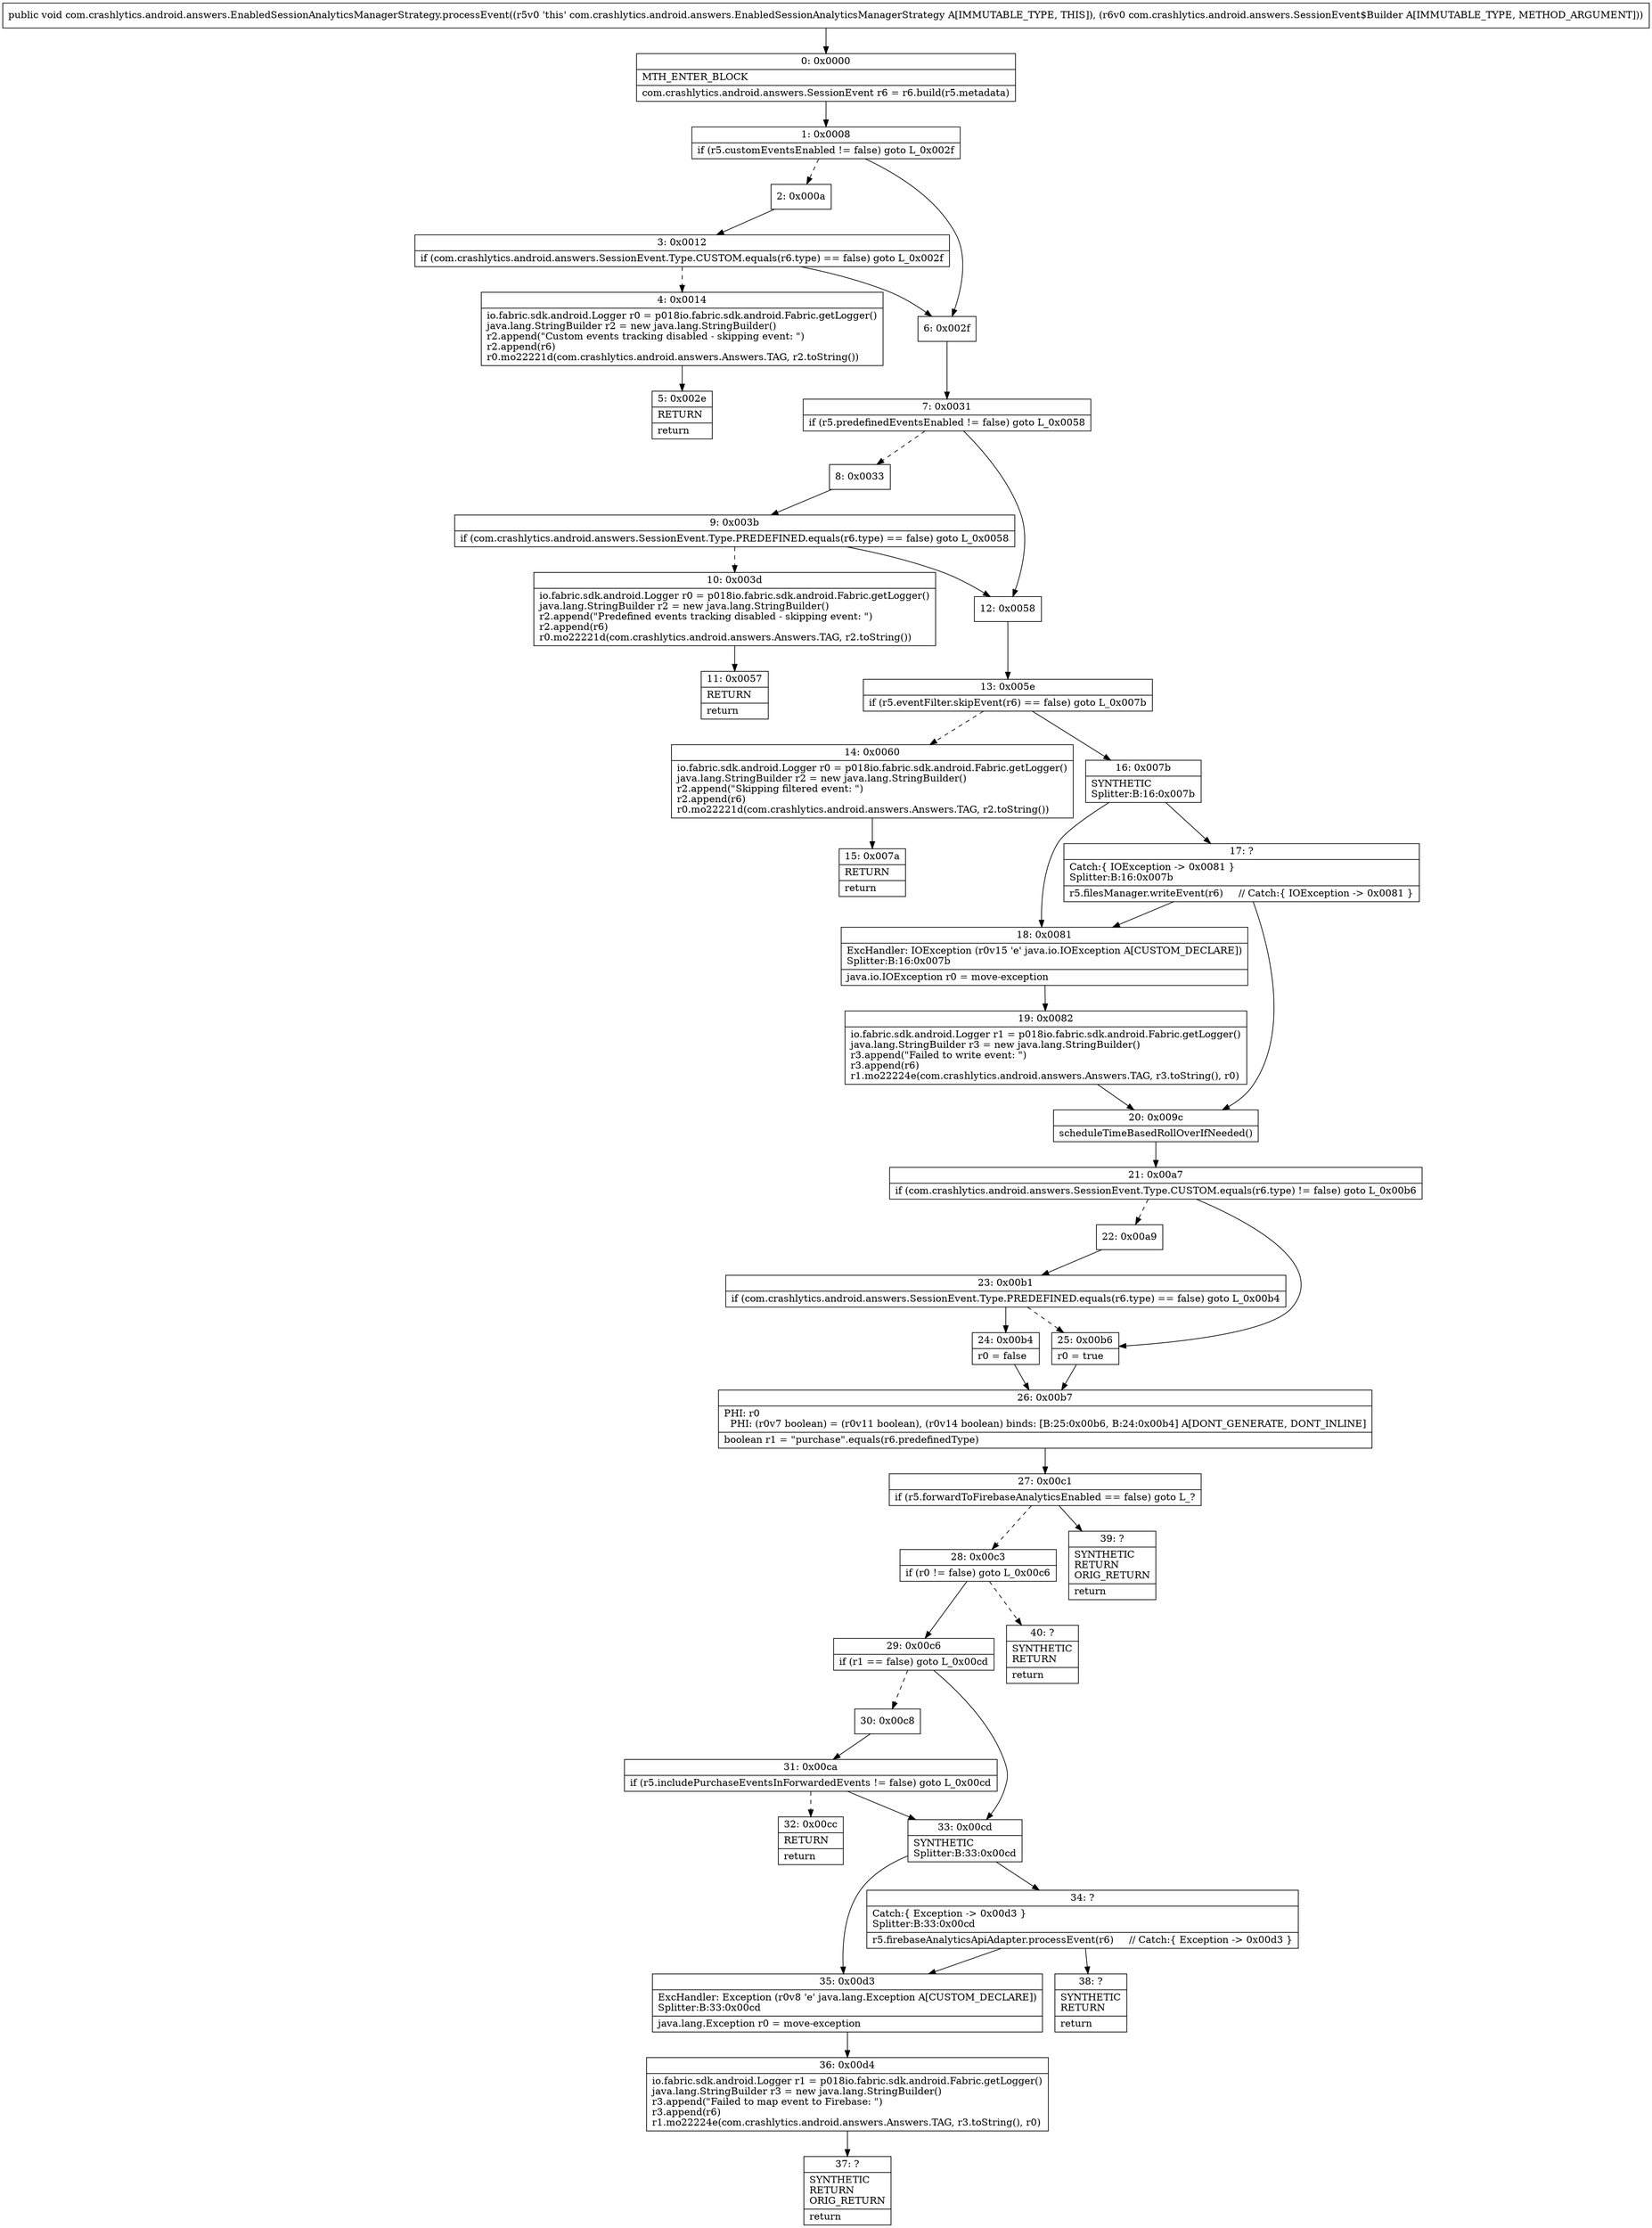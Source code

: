 digraph "CFG forcom.crashlytics.android.answers.EnabledSessionAnalyticsManagerStrategy.processEvent(Lcom\/crashlytics\/android\/answers\/SessionEvent$Builder;)V" {
Node_0 [shape=record,label="{0\:\ 0x0000|MTH_ENTER_BLOCK\l|com.crashlytics.android.answers.SessionEvent r6 = r6.build(r5.metadata)\l}"];
Node_1 [shape=record,label="{1\:\ 0x0008|if (r5.customEventsEnabled != false) goto L_0x002f\l}"];
Node_2 [shape=record,label="{2\:\ 0x000a}"];
Node_3 [shape=record,label="{3\:\ 0x0012|if (com.crashlytics.android.answers.SessionEvent.Type.CUSTOM.equals(r6.type) == false) goto L_0x002f\l}"];
Node_4 [shape=record,label="{4\:\ 0x0014|io.fabric.sdk.android.Logger r0 = p018io.fabric.sdk.android.Fabric.getLogger()\ljava.lang.StringBuilder r2 = new java.lang.StringBuilder()\lr2.append(\"Custom events tracking disabled \- skipping event: \")\lr2.append(r6)\lr0.mo22221d(com.crashlytics.android.answers.Answers.TAG, r2.toString())\l}"];
Node_5 [shape=record,label="{5\:\ 0x002e|RETURN\l|return\l}"];
Node_6 [shape=record,label="{6\:\ 0x002f}"];
Node_7 [shape=record,label="{7\:\ 0x0031|if (r5.predefinedEventsEnabled != false) goto L_0x0058\l}"];
Node_8 [shape=record,label="{8\:\ 0x0033}"];
Node_9 [shape=record,label="{9\:\ 0x003b|if (com.crashlytics.android.answers.SessionEvent.Type.PREDEFINED.equals(r6.type) == false) goto L_0x0058\l}"];
Node_10 [shape=record,label="{10\:\ 0x003d|io.fabric.sdk.android.Logger r0 = p018io.fabric.sdk.android.Fabric.getLogger()\ljava.lang.StringBuilder r2 = new java.lang.StringBuilder()\lr2.append(\"Predefined events tracking disabled \- skipping event: \")\lr2.append(r6)\lr0.mo22221d(com.crashlytics.android.answers.Answers.TAG, r2.toString())\l}"];
Node_11 [shape=record,label="{11\:\ 0x0057|RETURN\l|return\l}"];
Node_12 [shape=record,label="{12\:\ 0x0058}"];
Node_13 [shape=record,label="{13\:\ 0x005e|if (r5.eventFilter.skipEvent(r6) == false) goto L_0x007b\l}"];
Node_14 [shape=record,label="{14\:\ 0x0060|io.fabric.sdk.android.Logger r0 = p018io.fabric.sdk.android.Fabric.getLogger()\ljava.lang.StringBuilder r2 = new java.lang.StringBuilder()\lr2.append(\"Skipping filtered event: \")\lr2.append(r6)\lr0.mo22221d(com.crashlytics.android.answers.Answers.TAG, r2.toString())\l}"];
Node_15 [shape=record,label="{15\:\ 0x007a|RETURN\l|return\l}"];
Node_16 [shape=record,label="{16\:\ 0x007b|SYNTHETIC\lSplitter:B:16:0x007b\l}"];
Node_17 [shape=record,label="{17\:\ ?|Catch:\{ IOException \-\> 0x0081 \}\lSplitter:B:16:0x007b\l|r5.filesManager.writeEvent(r6)     \/\/ Catch:\{ IOException \-\> 0x0081 \}\l}"];
Node_18 [shape=record,label="{18\:\ 0x0081|ExcHandler: IOException (r0v15 'e' java.io.IOException A[CUSTOM_DECLARE])\lSplitter:B:16:0x007b\l|java.io.IOException r0 = move\-exception\l}"];
Node_19 [shape=record,label="{19\:\ 0x0082|io.fabric.sdk.android.Logger r1 = p018io.fabric.sdk.android.Fabric.getLogger()\ljava.lang.StringBuilder r3 = new java.lang.StringBuilder()\lr3.append(\"Failed to write event: \")\lr3.append(r6)\lr1.mo22224e(com.crashlytics.android.answers.Answers.TAG, r3.toString(), r0)\l}"];
Node_20 [shape=record,label="{20\:\ 0x009c|scheduleTimeBasedRollOverIfNeeded()\l}"];
Node_21 [shape=record,label="{21\:\ 0x00a7|if (com.crashlytics.android.answers.SessionEvent.Type.CUSTOM.equals(r6.type) != false) goto L_0x00b6\l}"];
Node_22 [shape=record,label="{22\:\ 0x00a9}"];
Node_23 [shape=record,label="{23\:\ 0x00b1|if (com.crashlytics.android.answers.SessionEvent.Type.PREDEFINED.equals(r6.type) == false) goto L_0x00b4\l}"];
Node_24 [shape=record,label="{24\:\ 0x00b4|r0 = false\l}"];
Node_25 [shape=record,label="{25\:\ 0x00b6|r0 = true\l}"];
Node_26 [shape=record,label="{26\:\ 0x00b7|PHI: r0 \l  PHI: (r0v7 boolean) = (r0v11 boolean), (r0v14 boolean) binds: [B:25:0x00b6, B:24:0x00b4] A[DONT_GENERATE, DONT_INLINE]\l|boolean r1 = \"purchase\".equals(r6.predefinedType)\l}"];
Node_27 [shape=record,label="{27\:\ 0x00c1|if (r5.forwardToFirebaseAnalyticsEnabled == false) goto L_?\l}"];
Node_28 [shape=record,label="{28\:\ 0x00c3|if (r0 != false) goto L_0x00c6\l}"];
Node_29 [shape=record,label="{29\:\ 0x00c6|if (r1 == false) goto L_0x00cd\l}"];
Node_30 [shape=record,label="{30\:\ 0x00c8}"];
Node_31 [shape=record,label="{31\:\ 0x00ca|if (r5.includePurchaseEventsInForwardedEvents != false) goto L_0x00cd\l}"];
Node_32 [shape=record,label="{32\:\ 0x00cc|RETURN\l|return\l}"];
Node_33 [shape=record,label="{33\:\ 0x00cd|SYNTHETIC\lSplitter:B:33:0x00cd\l}"];
Node_34 [shape=record,label="{34\:\ ?|Catch:\{ Exception \-\> 0x00d3 \}\lSplitter:B:33:0x00cd\l|r5.firebaseAnalyticsApiAdapter.processEvent(r6)     \/\/ Catch:\{ Exception \-\> 0x00d3 \}\l}"];
Node_35 [shape=record,label="{35\:\ 0x00d3|ExcHandler: Exception (r0v8 'e' java.lang.Exception A[CUSTOM_DECLARE])\lSplitter:B:33:0x00cd\l|java.lang.Exception r0 = move\-exception\l}"];
Node_36 [shape=record,label="{36\:\ 0x00d4|io.fabric.sdk.android.Logger r1 = p018io.fabric.sdk.android.Fabric.getLogger()\ljava.lang.StringBuilder r3 = new java.lang.StringBuilder()\lr3.append(\"Failed to map event to Firebase: \")\lr3.append(r6)\lr1.mo22224e(com.crashlytics.android.answers.Answers.TAG, r3.toString(), r0)\l}"];
Node_37 [shape=record,label="{37\:\ ?|SYNTHETIC\lRETURN\lORIG_RETURN\l|return\l}"];
Node_38 [shape=record,label="{38\:\ ?|SYNTHETIC\lRETURN\l|return\l}"];
Node_39 [shape=record,label="{39\:\ ?|SYNTHETIC\lRETURN\lORIG_RETURN\l|return\l}"];
Node_40 [shape=record,label="{40\:\ ?|SYNTHETIC\lRETURN\l|return\l}"];
MethodNode[shape=record,label="{public void com.crashlytics.android.answers.EnabledSessionAnalyticsManagerStrategy.processEvent((r5v0 'this' com.crashlytics.android.answers.EnabledSessionAnalyticsManagerStrategy A[IMMUTABLE_TYPE, THIS]), (r6v0 com.crashlytics.android.answers.SessionEvent$Builder A[IMMUTABLE_TYPE, METHOD_ARGUMENT])) }"];
MethodNode -> Node_0;
Node_0 -> Node_1;
Node_1 -> Node_2[style=dashed];
Node_1 -> Node_6;
Node_2 -> Node_3;
Node_3 -> Node_4[style=dashed];
Node_3 -> Node_6;
Node_4 -> Node_5;
Node_6 -> Node_7;
Node_7 -> Node_8[style=dashed];
Node_7 -> Node_12;
Node_8 -> Node_9;
Node_9 -> Node_10[style=dashed];
Node_9 -> Node_12;
Node_10 -> Node_11;
Node_12 -> Node_13;
Node_13 -> Node_14[style=dashed];
Node_13 -> Node_16;
Node_14 -> Node_15;
Node_16 -> Node_17;
Node_16 -> Node_18;
Node_17 -> Node_18;
Node_17 -> Node_20;
Node_18 -> Node_19;
Node_19 -> Node_20;
Node_20 -> Node_21;
Node_21 -> Node_22[style=dashed];
Node_21 -> Node_25;
Node_22 -> Node_23;
Node_23 -> Node_24;
Node_23 -> Node_25[style=dashed];
Node_24 -> Node_26;
Node_25 -> Node_26;
Node_26 -> Node_27;
Node_27 -> Node_28[style=dashed];
Node_27 -> Node_39;
Node_28 -> Node_29;
Node_28 -> Node_40[style=dashed];
Node_29 -> Node_30[style=dashed];
Node_29 -> Node_33;
Node_30 -> Node_31;
Node_31 -> Node_32[style=dashed];
Node_31 -> Node_33;
Node_33 -> Node_34;
Node_33 -> Node_35;
Node_34 -> Node_35;
Node_34 -> Node_38;
Node_35 -> Node_36;
Node_36 -> Node_37;
}


